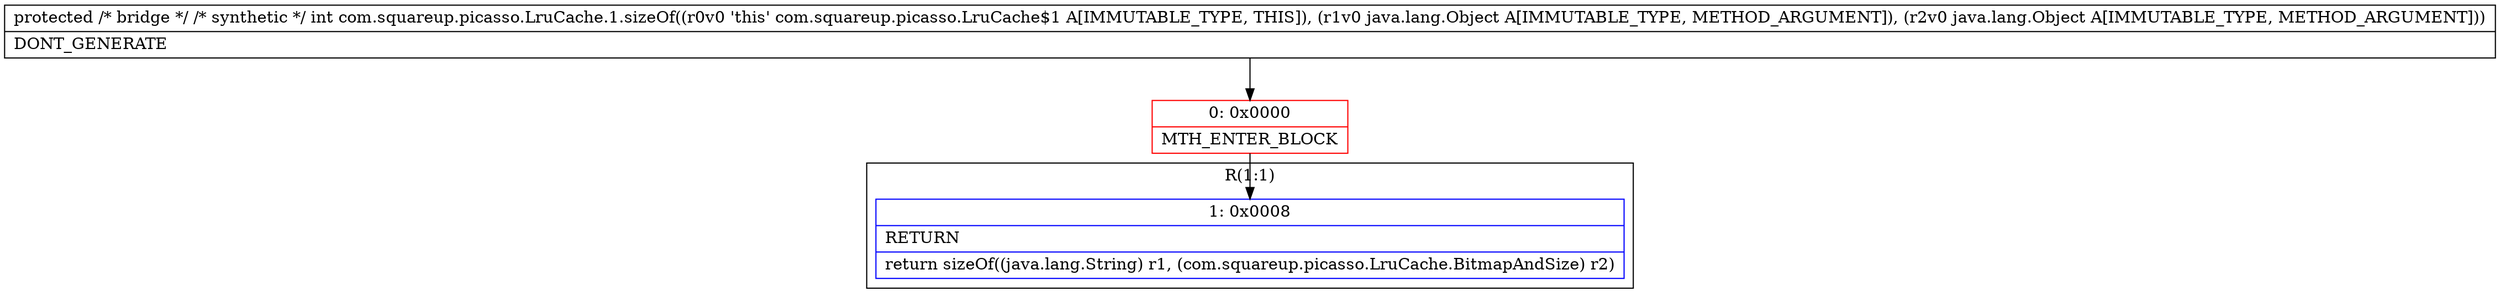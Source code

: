 digraph "CFG forcom.squareup.picasso.LruCache.1.sizeOf(Ljava\/lang\/Object;Ljava\/lang\/Object;)I" {
subgraph cluster_Region_12923793 {
label = "R(1:1)";
node [shape=record,color=blue];
Node_1 [shape=record,label="{1\:\ 0x0008|RETURN\l|return sizeOf((java.lang.String) r1, (com.squareup.picasso.LruCache.BitmapAndSize) r2)\l}"];
}
Node_0 [shape=record,color=red,label="{0\:\ 0x0000|MTH_ENTER_BLOCK\l}"];
MethodNode[shape=record,label="{protected \/* bridge *\/ \/* synthetic *\/ int com.squareup.picasso.LruCache.1.sizeOf((r0v0 'this' com.squareup.picasso.LruCache$1 A[IMMUTABLE_TYPE, THIS]), (r1v0 java.lang.Object A[IMMUTABLE_TYPE, METHOD_ARGUMENT]), (r2v0 java.lang.Object A[IMMUTABLE_TYPE, METHOD_ARGUMENT]))  | DONT_GENERATE\l}"];
MethodNode -> Node_0;
Node_0 -> Node_1;
}

